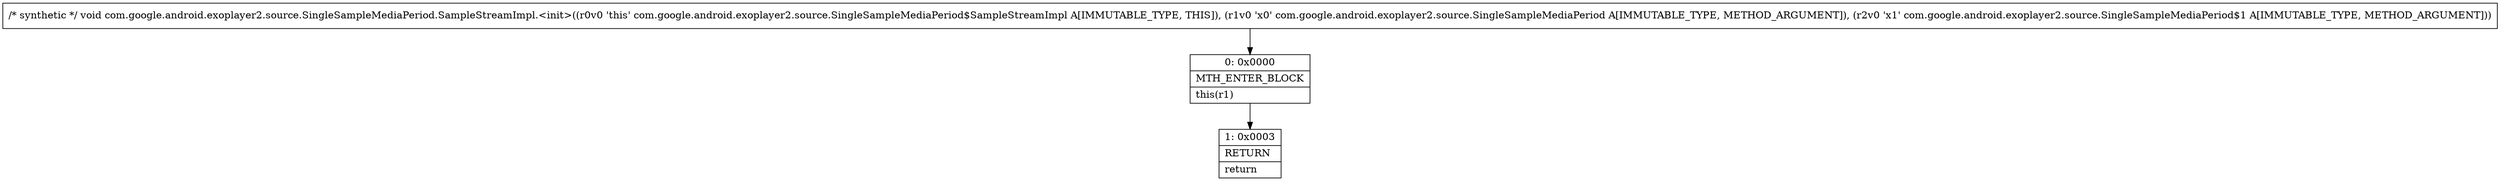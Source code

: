 digraph "CFG forcom.google.android.exoplayer2.source.SingleSampleMediaPeriod.SampleStreamImpl.\<init\>(Lcom\/google\/android\/exoplayer2\/source\/SingleSampleMediaPeriod;Lcom\/google\/android\/exoplayer2\/source\/SingleSampleMediaPeriod$1;)V" {
Node_0 [shape=record,label="{0\:\ 0x0000|MTH_ENTER_BLOCK\l|this(r1)\l}"];
Node_1 [shape=record,label="{1\:\ 0x0003|RETURN\l|return\l}"];
MethodNode[shape=record,label="{\/* synthetic *\/ void com.google.android.exoplayer2.source.SingleSampleMediaPeriod.SampleStreamImpl.\<init\>((r0v0 'this' com.google.android.exoplayer2.source.SingleSampleMediaPeriod$SampleStreamImpl A[IMMUTABLE_TYPE, THIS]), (r1v0 'x0' com.google.android.exoplayer2.source.SingleSampleMediaPeriod A[IMMUTABLE_TYPE, METHOD_ARGUMENT]), (r2v0 'x1' com.google.android.exoplayer2.source.SingleSampleMediaPeriod$1 A[IMMUTABLE_TYPE, METHOD_ARGUMENT])) }"];
MethodNode -> Node_0;
Node_0 -> Node_1;
}

